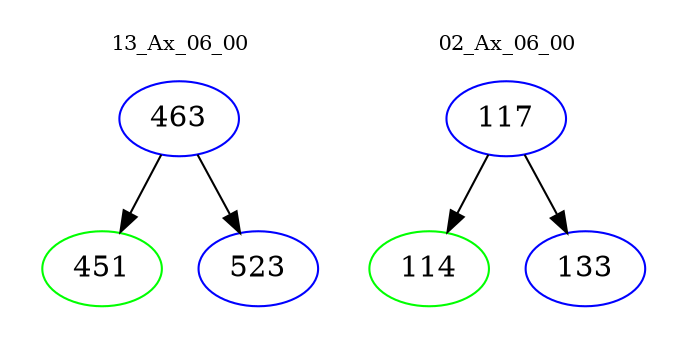 digraph{
subgraph cluster_0 {
color = white
label = "13_Ax_06_00";
fontsize=10;
T0_463 [label="463", color="blue"]
T0_463 -> T0_451 [color="black"]
T0_451 [label="451", color="green"]
T0_463 -> T0_523 [color="black"]
T0_523 [label="523", color="blue"]
}
subgraph cluster_1 {
color = white
label = "02_Ax_06_00";
fontsize=10;
T1_117 [label="117", color="blue"]
T1_117 -> T1_114 [color="black"]
T1_114 [label="114", color="green"]
T1_117 -> T1_133 [color="black"]
T1_133 [label="133", color="blue"]
}
}
